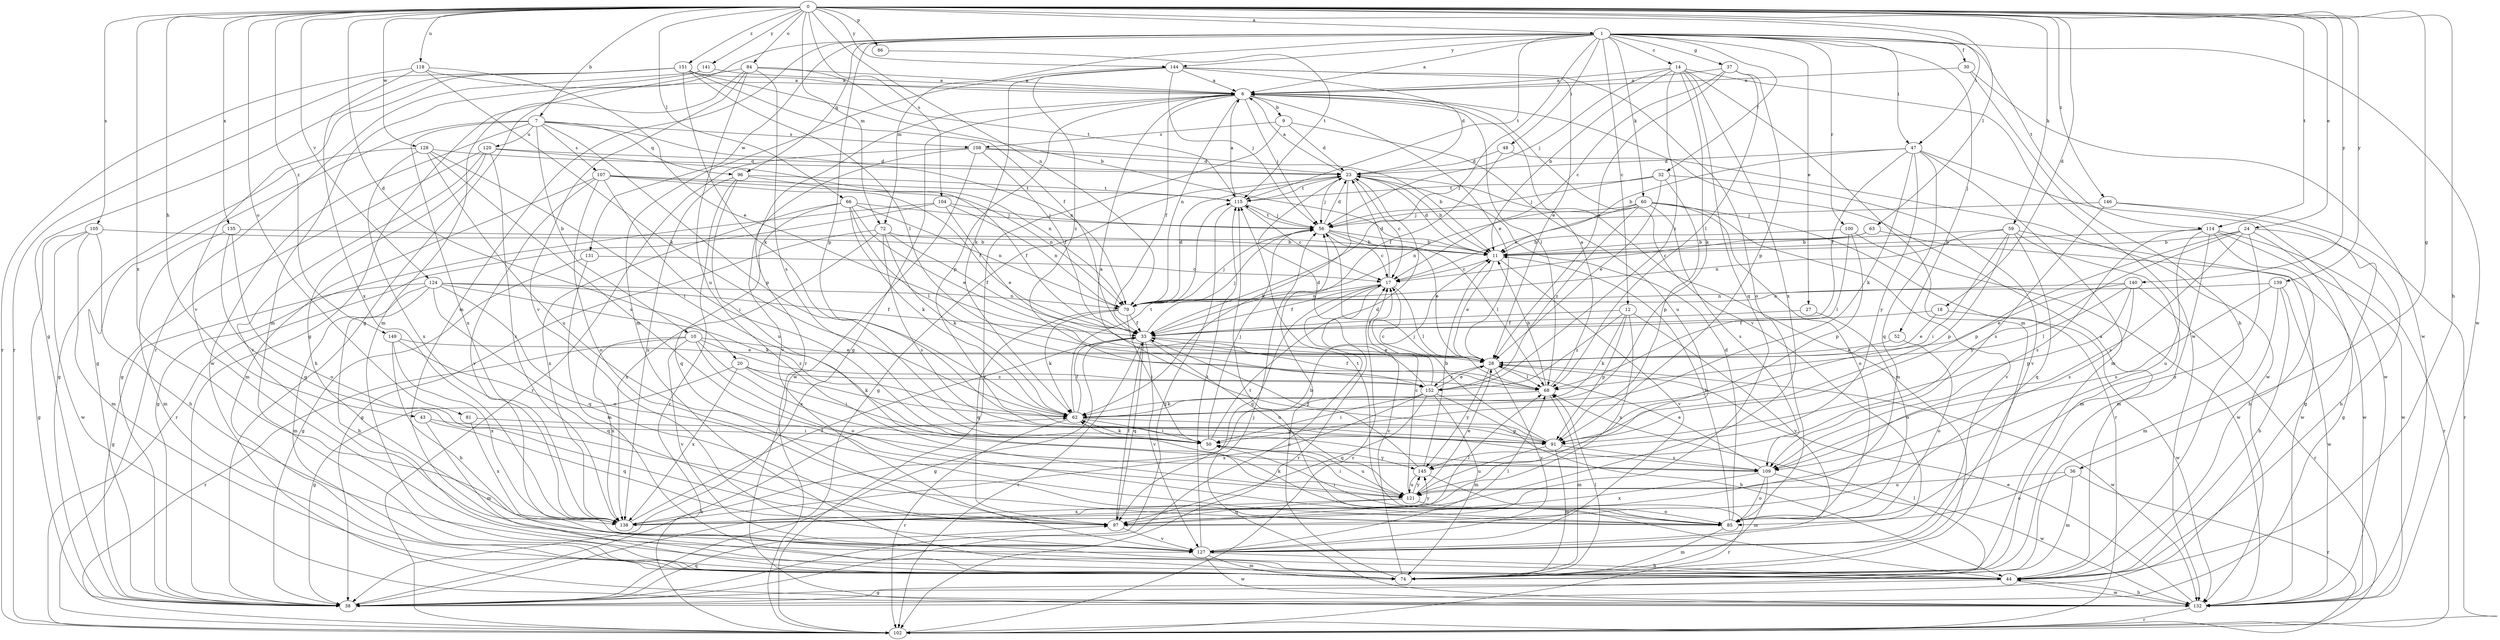 strict digraph  {
0;
1;
6;
7;
9;
10;
11;
12;
14;
17;
18;
20;
23;
24;
27;
28;
30;
32;
33;
36;
37;
38;
43;
44;
47;
48;
50;
52;
56;
59;
60;
62;
63;
66;
68;
72;
74;
79;
81;
84;
85;
86;
91;
96;
97;
100;
102;
104;
105;
107;
108;
109;
114;
115;
118;
120;
121;
124;
127;
128;
131;
132;
135;
138;
139;
140;
141;
144;
145;
146;
149;
151;
152;
0 -> 1  [label=a];
0 -> 7  [label=b];
0 -> 18  [label=d];
0 -> 20  [label=d];
0 -> 24  [label=e];
0 -> 36  [label=g];
0 -> 43  [label=h];
0 -> 44  [label=h];
0 -> 47  [label=i];
0 -> 59  [label=k];
0 -> 63  [label=l];
0 -> 66  [label=l];
0 -> 72  [label=m];
0 -> 79  [label=n];
0 -> 81  [label=o];
0 -> 84  [label=o];
0 -> 86  [label=p];
0 -> 104  [label=s];
0 -> 105  [label=s];
0 -> 114  [label=t];
0 -> 118  [label=u];
0 -> 124  [label=v];
0 -> 128  [label=w];
0 -> 135  [label=x];
0 -> 138  [label=x];
0 -> 139  [label=y];
0 -> 140  [label=y];
0 -> 141  [label=y];
0 -> 144  [label=y];
0 -> 146  [label=z];
0 -> 149  [label=z];
0 -> 151  [label=z];
1 -> 6  [label=a];
1 -> 12  [label=c];
1 -> 14  [label=c];
1 -> 27  [label=e];
1 -> 30  [label=f];
1 -> 32  [label=f];
1 -> 33  [label=f];
1 -> 37  [label=g];
1 -> 38  [label=g];
1 -> 47  [label=i];
1 -> 48  [label=i];
1 -> 52  [label=j];
1 -> 60  [label=k];
1 -> 72  [label=m];
1 -> 74  [label=m];
1 -> 91  [label=p];
1 -> 96  [label=q];
1 -> 100  [label=r];
1 -> 114  [label=t];
1 -> 115  [label=t];
1 -> 131  [label=w];
1 -> 132  [label=w];
1 -> 144  [label=y];
6 -> 9  [label=b];
6 -> 28  [label=e];
6 -> 33  [label=f];
6 -> 38  [label=g];
6 -> 56  [label=j];
6 -> 68  [label=l];
6 -> 79  [label=n];
6 -> 91  [label=p];
6 -> 102  [label=r];
6 -> 127  [label=v];
7 -> 10  [label=b];
7 -> 38  [label=g];
7 -> 79  [label=n];
7 -> 91  [label=p];
7 -> 96  [label=q];
7 -> 107  [label=s];
7 -> 108  [label=s];
7 -> 120  [label=u];
7 -> 132  [label=w];
7 -> 138  [label=x];
9 -> 23  [label=d];
9 -> 102  [label=r];
9 -> 108  [label=s];
9 -> 121  [label=u];
10 -> 28  [label=e];
10 -> 85  [label=o];
10 -> 102  [label=r];
10 -> 109  [label=s];
10 -> 127  [label=v];
10 -> 138  [label=x];
10 -> 152  [label=z];
11 -> 17  [label=c];
11 -> 23  [label=d];
11 -> 28  [label=e];
11 -> 127  [label=v];
12 -> 33  [label=f];
12 -> 62  [label=k];
12 -> 91  [label=p];
12 -> 127  [label=v];
12 -> 138  [label=x];
12 -> 152  [label=z];
14 -> 6  [label=a];
14 -> 11  [label=b];
14 -> 56  [label=j];
14 -> 62  [label=k];
14 -> 74  [label=m];
14 -> 97  [label=q];
14 -> 132  [label=w];
14 -> 138  [label=x];
14 -> 152  [label=z];
17 -> 23  [label=d];
17 -> 33  [label=f];
17 -> 68  [label=l];
17 -> 79  [label=n];
17 -> 97  [label=q];
17 -> 102  [label=r];
18 -> 28  [label=e];
18 -> 33  [label=f];
18 -> 132  [label=w];
20 -> 38  [label=g];
20 -> 50  [label=i];
20 -> 62  [label=k];
20 -> 138  [label=x];
20 -> 152  [label=z];
23 -> 6  [label=a];
23 -> 11  [label=b];
23 -> 17  [label=c];
23 -> 38  [label=g];
23 -> 56  [label=j];
23 -> 62  [label=k];
23 -> 74  [label=m];
23 -> 115  [label=t];
24 -> 11  [label=b];
24 -> 38  [label=g];
24 -> 44  [label=h];
24 -> 85  [label=o];
24 -> 91  [label=p];
24 -> 109  [label=s];
24 -> 145  [label=y];
27 -> 33  [label=f];
27 -> 85  [label=o];
28 -> 68  [label=l];
28 -> 127  [label=v];
28 -> 132  [label=w];
28 -> 145  [label=y];
28 -> 152  [label=z];
30 -> 6  [label=a];
30 -> 44  [label=h];
30 -> 132  [label=w];
32 -> 28  [label=e];
32 -> 56  [label=j];
32 -> 91  [label=p];
32 -> 115  [label=t];
32 -> 127  [label=v];
33 -> 28  [label=e];
33 -> 38  [label=g];
33 -> 56  [label=j];
33 -> 97  [label=q];
33 -> 102  [label=r];
33 -> 121  [label=u];
33 -> 127  [label=v];
36 -> 74  [label=m];
36 -> 85  [label=o];
36 -> 102  [label=r];
36 -> 121  [label=u];
37 -> 6  [label=a];
37 -> 17  [label=c];
37 -> 28  [label=e];
37 -> 68  [label=l];
37 -> 91  [label=p];
38 -> 17  [label=c];
38 -> 62  [label=k];
38 -> 68  [label=l];
38 -> 97  [label=q];
43 -> 50  [label=i];
43 -> 74  [label=m];
43 -> 97  [label=q];
44 -> 6  [label=a];
44 -> 38  [label=g];
44 -> 115  [label=t];
44 -> 132  [label=w];
47 -> 11  [label=b];
47 -> 23  [label=d];
47 -> 33  [label=f];
47 -> 62  [label=k];
47 -> 74  [label=m];
47 -> 97  [label=q];
47 -> 132  [label=w];
47 -> 145  [label=y];
48 -> 23  [label=d];
48 -> 33  [label=f];
48 -> 132  [label=w];
50 -> 23  [label=d];
50 -> 56  [label=j];
50 -> 62  [label=k];
50 -> 121  [label=u];
50 -> 145  [label=y];
52 -> 28  [label=e];
52 -> 85  [label=o];
56 -> 11  [label=b];
56 -> 17  [label=c];
56 -> 23  [label=d];
56 -> 28  [label=e];
56 -> 68  [label=l];
56 -> 115  [label=t];
59 -> 11  [label=b];
59 -> 50  [label=i];
59 -> 74  [label=m];
59 -> 79  [label=n];
59 -> 91  [label=p];
59 -> 97  [label=q];
59 -> 132  [label=w];
60 -> 17  [label=c];
60 -> 56  [label=j];
60 -> 79  [label=n];
60 -> 85  [label=o];
60 -> 102  [label=r];
60 -> 109  [label=s];
60 -> 127  [label=v];
60 -> 152  [label=z];
62 -> 33  [label=f];
62 -> 50  [label=i];
62 -> 91  [label=p];
62 -> 102  [label=r];
62 -> 115  [label=t];
63 -> 11  [label=b];
63 -> 17  [label=c];
63 -> 132  [label=w];
66 -> 28  [label=e];
66 -> 56  [label=j];
66 -> 62  [label=k];
66 -> 68  [label=l];
66 -> 79  [label=n];
66 -> 97  [label=q];
66 -> 138  [label=x];
68 -> 6  [label=a];
68 -> 11  [label=b];
68 -> 33  [label=f];
68 -> 62  [label=k];
68 -> 74  [label=m];
72 -> 11  [label=b];
72 -> 33  [label=f];
72 -> 38  [label=g];
72 -> 62  [label=k];
72 -> 109  [label=s];
72 -> 138  [label=x];
74 -> 17  [label=c];
74 -> 56  [label=j];
74 -> 68  [label=l];
79 -> 23  [label=d];
79 -> 33  [label=f];
79 -> 50  [label=i];
79 -> 56  [label=j];
79 -> 62  [label=k];
79 -> 97  [label=q];
81 -> 91  [label=p];
81 -> 138  [label=x];
84 -> 6  [label=a];
84 -> 38  [label=g];
84 -> 74  [label=m];
84 -> 109  [label=s];
84 -> 115  [label=t];
84 -> 121  [label=u];
84 -> 127  [label=v];
85 -> 11  [label=b];
85 -> 23  [label=d];
85 -> 50  [label=i];
85 -> 62  [label=k];
85 -> 74  [label=m];
85 -> 115  [label=t];
86 -> 115  [label=t];
91 -> 6  [label=a];
91 -> 56  [label=j];
91 -> 74  [label=m];
91 -> 109  [label=s];
91 -> 121  [label=u];
96 -> 33  [label=f];
96 -> 102  [label=r];
96 -> 115  [label=t];
96 -> 121  [label=u];
96 -> 138  [label=x];
97 -> 33  [label=f];
97 -> 68  [label=l];
97 -> 127  [label=v];
100 -> 11  [label=b];
100 -> 68  [label=l];
100 -> 91  [label=p];
100 -> 132  [label=w];
102 -> 17  [label=c];
104 -> 28  [label=e];
104 -> 38  [label=g];
104 -> 56  [label=j];
104 -> 79  [label=n];
104 -> 102  [label=r];
105 -> 11  [label=b];
105 -> 38  [label=g];
105 -> 44  [label=h];
105 -> 74  [label=m];
105 -> 132  [label=w];
107 -> 33  [label=f];
107 -> 50  [label=i];
107 -> 74  [label=m];
107 -> 79  [label=n];
107 -> 85  [label=o];
107 -> 115  [label=t];
107 -> 127  [label=v];
108 -> 11  [label=b];
108 -> 23  [label=d];
108 -> 33  [label=f];
108 -> 102  [label=r];
108 -> 127  [label=v];
108 -> 132  [label=w];
109 -> 28  [label=e];
109 -> 74  [label=m];
109 -> 85  [label=o];
109 -> 132  [label=w];
109 -> 138  [label=x];
114 -> 11  [label=b];
114 -> 44  [label=h];
114 -> 74  [label=m];
114 -> 102  [label=r];
114 -> 109  [label=s];
114 -> 121  [label=u];
114 -> 132  [label=w];
115 -> 6  [label=a];
115 -> 17  [label=c];
115 -> 38  [label=g];
115 -> 56  [label=j];
118 -> 6  [label=a];
118 -> 28  [label=e];
118 -> 62  [label=k];
118 -> 102  [label=r];
118 -> 138  [label=x];
120 -> 23  [label=d];
120 -> 38  [label=g];
120 -> 44  [label=h];
120 -> 79  [label=n];
120 -> 127  [label=v];
120 -> 138  [label=x];
121 -> 17  [label=c];
121 -> 28  [label=e];
121 -> 50  [label=i];
121 -> 85  [label=o];
121 -> 97  [label=q];
121 -> 138  [label=x];
121 -> 145  [label=y];
124 -> 33  [label=f];
124 -> 38  [label=g];
124 -> 44  [label=h];
124 -> 62  [label=k];
124 -> 74  [label=m];
124 -> 79  [label=n];
124 -> 85  [label=o];
124 -> 97  [label=q];
127 -> 44  [label=h];
127 -> 68  [label=l];
127 -> 74  [label=m];
127 -> 115  [label=t];
127 -> 132  [label=w];
128 -> 23  [label=d];
128 -> 38  [label=g];
128 -> 50  [label=i];
128 -> 109  [label=s];
128 -> 121  [label=u];
128 -> 138  [label=x];
131 -> 17  [label=c];
131 -> 38  [label=g];
131 -> 74  [label=m];
132 -> 28  [label=e];
132 -> 44  [label=h];
132 -> 56  [label=j];
132 -> 102  [label=r];
135 -> 11  [label=b];
135 -> 74  [label=m];
135 -> 85  [label=o];
135 -> 97  [label=q];
138 -> 11  [label=b];
138 -> 33  [label=f];
138 -> 145  [label=y];
139 -> 44  [label=h];
139 -> 74  [label=m];
139 -> 79  [label=n];
139 -> 109  [label=s];
139 -> 132  [label=w];
140 -> 28  [label=e];
140 -> 68  [label=l];
140 -> 79  [label=n];
140 -> 91  [label=p];
140 -> 102  [label=r];
140 -> 109  [label=s];
141 -> 6  [label=a];
141 -> 74  [label=m];
141 -> 102  [label=r];
144 -> 6  [label=a];
144 -> 23  [label=d];
144 -> 28  [label=e];
144 -> 56  [label=j];
144 -> 62  [label=k];
144 -> 74  [label=m];
144 -> 85  [label=o];
144 -> 152  [label=z];
145 -> 11  [label=b];
145 -> 33  [label=f];
145 -> 102  [label=r];
145 -> 121  [label=u];
146 -> 38  [label=g];
146 -> 56  [label=j];
146 -> 102  [label=r];
146 -> 109  [label=s];
149 -> 28  [label=e];
149 -> 44  [label=h];
149 -> 97  [label=q];
149 -> 138  [label=x];
151 -> 6  [label=a];
151 -> 11  [label=b];
151 -> 33  [label=f];
151 -> 38  [label=g];
151 -> 62  [label=k];
151 -> 68  [label=l];
151 -> 102  [label=r];
151 -> 127  [label=v];
152 -> 17  [label=c];
152 -> 23  [label=d];
152 -> 28  [label=e];
152 -> 44  [label=h];
152 -> 50  [label=i];
152 -> 74  [label=m];
152 -> 97  [label=q];
152 -> 138  [label=x];
}
